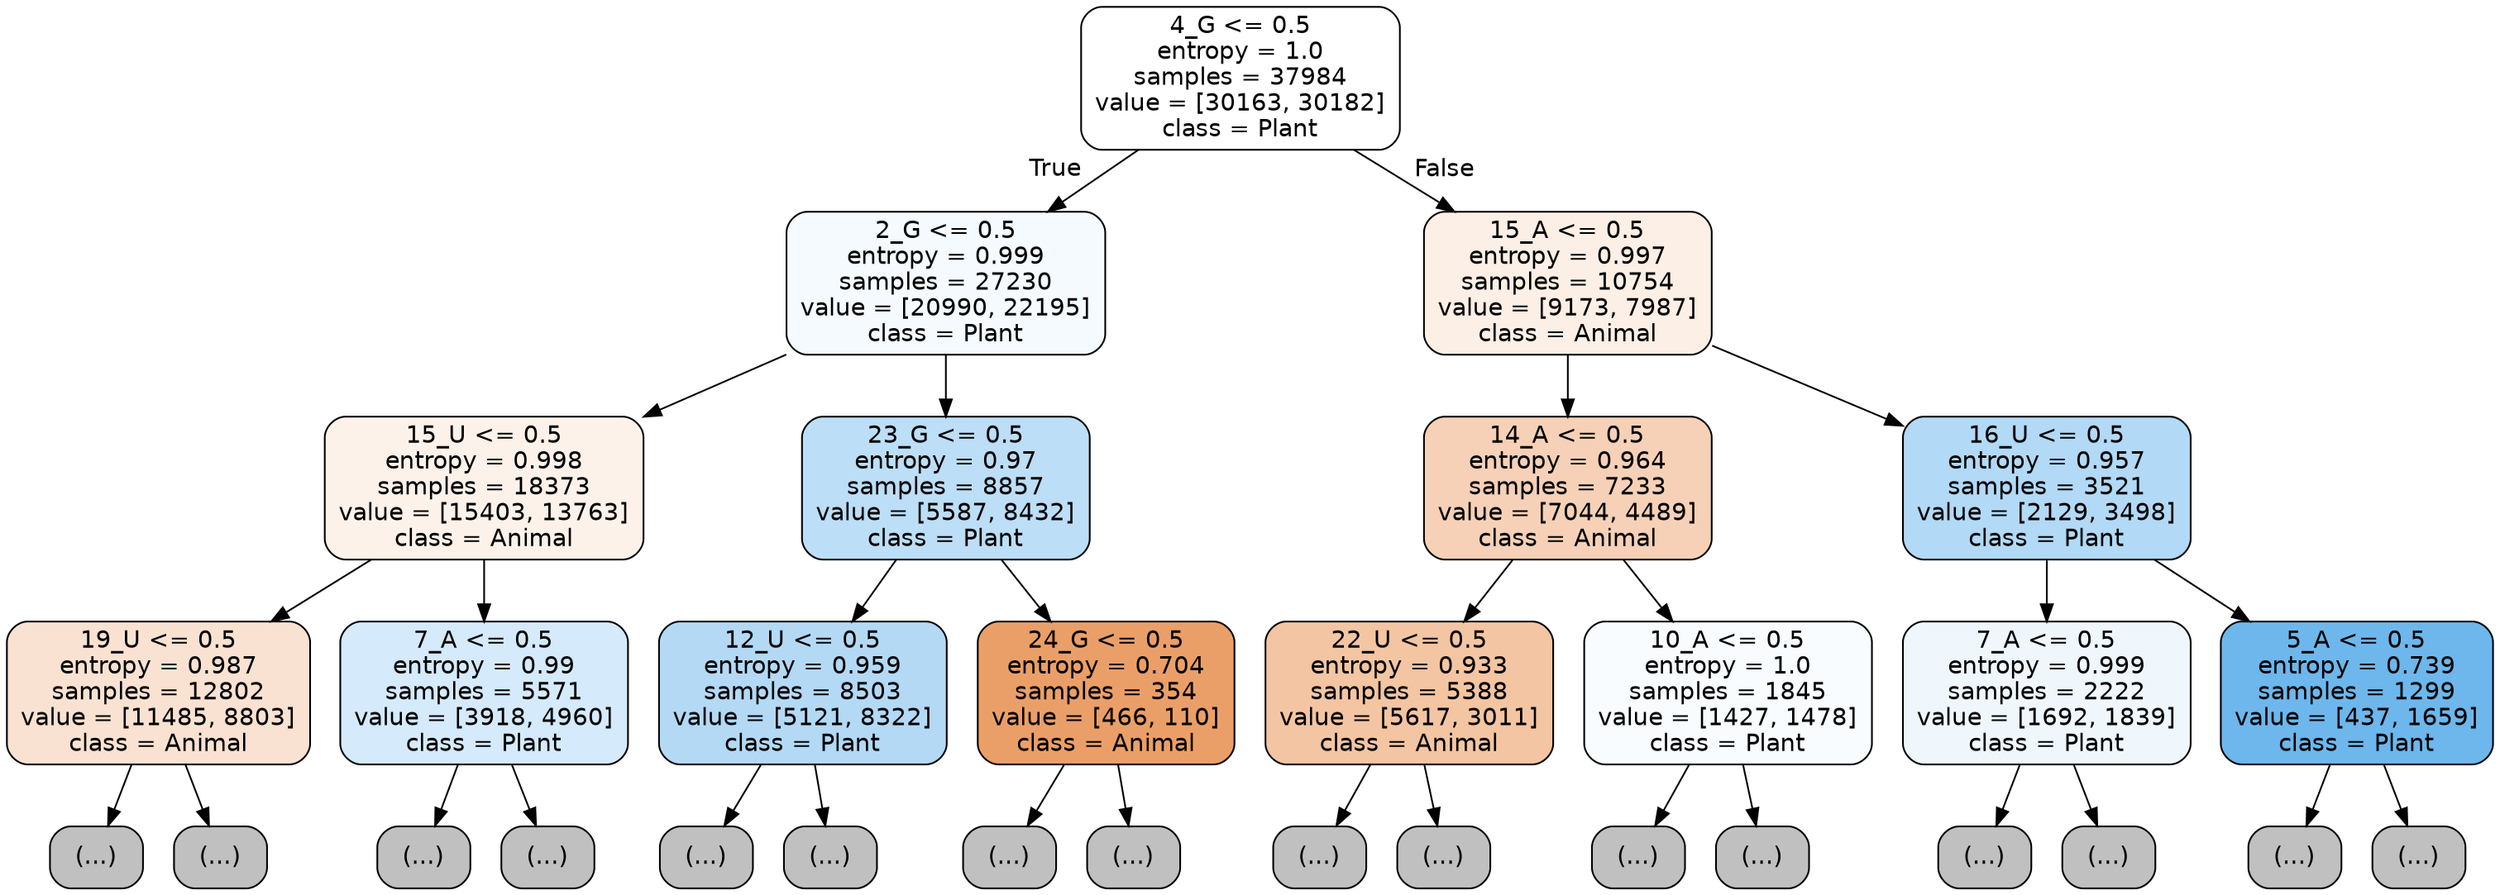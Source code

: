 digraph Tree {
node [shape=box, style="filled, rounded", color="black", fontname="helvetica"] ;
edge [fontname="helvetica"] ;
0 [label="4_G <= 0.5\nentropy = 1.0\nsamples = 37984\nvalue = [30163, 30182]\nclass = Plant", fillcolor="#ffffff"] ;
1 [label="2_G <= 0.5\nentropy = 0.999\nsamples = 27230\nvalue = [20990, 22195]\nclass = Plant", fillcolor="#f4fafe"] ;
0 -> 1 [labeldistance=2.5, labelangle=45, headlabel="True"] ;
2 [label="15_U <= 0.5\nentropy = 0.998\nsamples = 18373\nvalue = [15403, 13763]\nclass = Animal", fillcolor="#fcf2ea"] ;
1 -> 2 ;
3 [label="19_U <= 0.5\nentropy = 0.987\nsamples = 12802\nvalue = [11485, 8803]\nclass = Animal", fillcolor="#f9e2d1"] ;
2 -> 3 ;
4 [label="(...)", fillcolor="#C0C0C0"] ;
3 -> 4 ;
4253 [label="(...)", fillcolor="#C0C0C0"] ;
3 -> 4253 ;
6002 [label="7_A <= 0.5\nentropy = 0.99\nsamples = 5571\nvalue = [3918, 4960]\nclass = Plant", fillcolor="#d5eafa"] ;
2 -> 6002 ;
6003 [label="(...)", fillcolor="#C0C0C0"] ;
6002 -> 6003 ;
7690 [label="(...)", fillcolor="#C0C0C0"] ;
6002 -> 7690 ;
8289 [label="23_G <= 0.5\nentropy = 0.97\nsamples = 8857\nvalue = [5587, 8432]\nclass = Plant", fillcolor="#bcdef6"] ;
1 -> 8289 ;
8290 [label="12_U <= 0.5\nentropy = 0.959\nsamples = 8503\nvalue = [5121, 8322]\nclass = Plant", fillcolor="#b3d9f5"] ;
8289 -> 8290 ;
8291 [label="(...)", fillcolor="#C0C0C0"] ;
8290 -> 8291 ;
10550 [label="(...)", fillcolor="#C0C0C0"] ;
8290 -> 10550 ;
11425 [label="24_G <= 0.5\nentropy = 0.704\nsamples = 354\nvalue = [466, 110]\nclass = Animal", fillcolor="#eb9f68"] ;
8289 -> 11425 ;
11426 [label="(...)", fillcolor="#C0C0C0"] ;
11425 -> 11426 ;
11541 [label="(...)", fillcolor="#C0C0C0"] ;
11425 -> 11541 ;
11566 [label="15_A <= 0.5\nentropy = 0.997\nsamples = 10754\nvalue = [9173, 7987]\nclass = Animal", fillcolor="#fcefe5"] ;
0 -> 11566 [labeldistance=2.5, labelangle=-45, headlabel="False"] ;
11567 [label="14_A <= 0.5\nentropy = 0.964\nsamples = 7233\nvalue = [7044, 4489]\nclass = Animal", fillcolor="#f6d1b7"] ;
11566 -> 11567 ;
11568 [label="22_U <= 0.5\nentropy = 0.933\nsamples = 5388\nvalue = [5617, 3011]\nclass = Animal", fillcolor="#f3c5a3"] ;
11567 -> 11568 ;
11569 [label="(...)", fillcolor="#C0C0C0"] ;
11568 -> 11569 ;
14116 [label="(...)", fillcolor="#C0C0C0"] ;
11568 -> 14116 ;
14421 [label="10_A <= 0.5\nentropy = 1.0\nsamples = 1845\nvalue = [1427, 1478]\nclass = Plant", fillcolor="#f8fcfe"] ;
11567 -> 14421 ;
14422 [label="(...)", fillcolor="#C0C0C0"] ;
14421 -> 14422 ;
15093 [label="(...)", fillcolor="#C0C0C0"] ;
14421 -> 15093 ;
15350 [label="16_U <= 0.5\nentropy = 0.957\nsamples = 3521\nvalue = [2129, 3498]\nclass = Plant", fillcolor="#b2d9f5"] ;
11566 -> 15350 ;
15351 [label="7_A <= 0.5\nentropy = 0.999\nsamples = 2222\nvalue = [1692, 1839]\nclass = Plant", fillcolor="#eff7fd"] ;
15350 -> 15351 ;
15352 [label="(...)", fillcolor="#C0C0C0"] ;
15351 -> 15352 ;
16021 [label="(...)", fillcolor="#C0C0C0"] ;
15351 -> 16021 ;
16296 [label="5_A <= 0.5\nentropy = 0.739\nsamples = 1299\nvalue = [437, 1659]\nclass = Plant", fillcolor="#6db7ec"] ;
15350 -> 16296 ;
16297 [label="(...)", fillcolor="#C0C0C0"] ;
16296 -> 16297 ;
16514 [label="(...)", fillcolor="#C0C0C0"] ;
16296 -> 16514 ;
}
